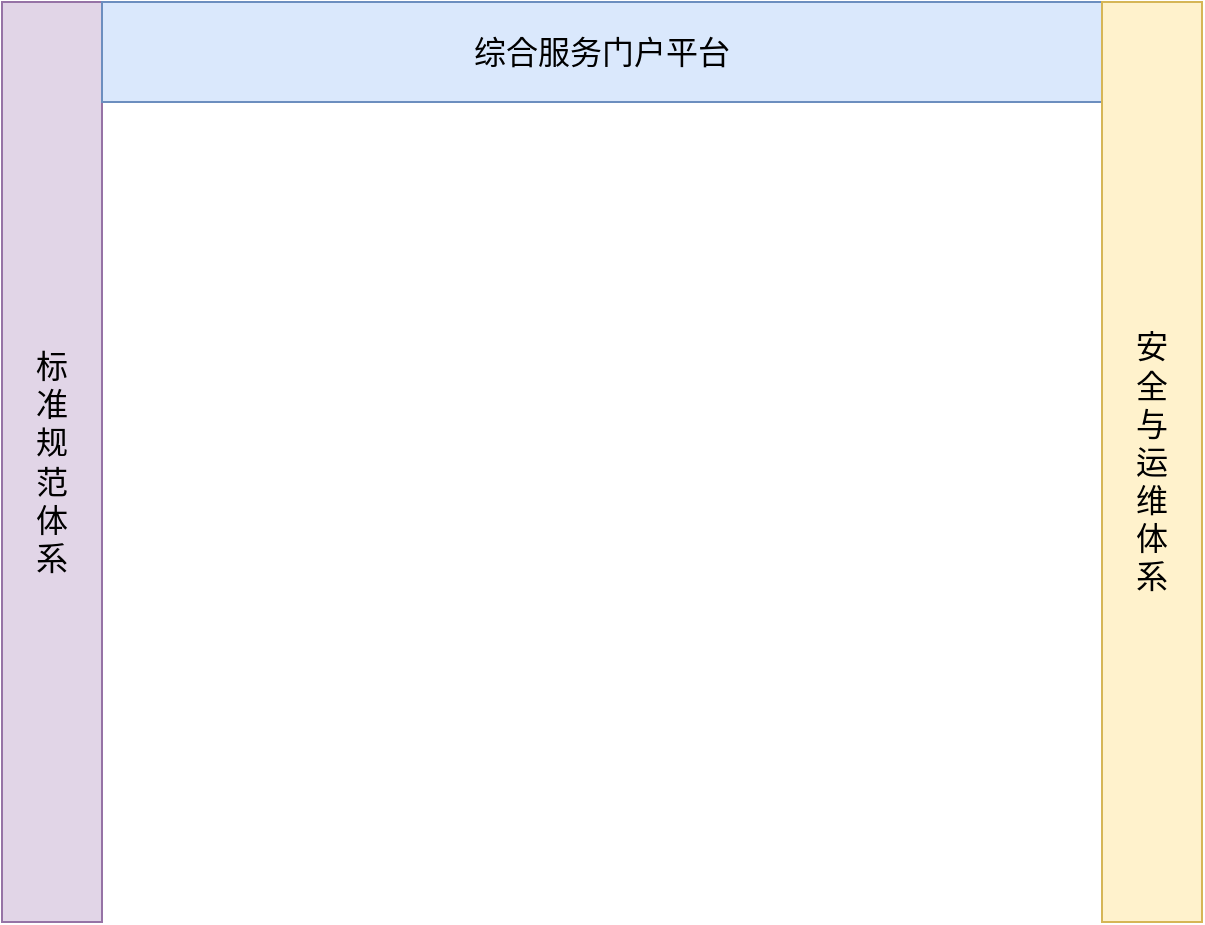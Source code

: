 <mxfile version="22.1.3" type="github">
  <diagram name="第 1 页" id="6ehILTZNI4lyt17EN-mb">
    <mxGraphModel dx="1426" dy="759" grid="1" gridSize="10" guides="1" tooltips="1" connect="1" arrows="1" fold="1" page="1" pageScale="1" pageWidth="827" pageHeight="1169" math="0" shadow="0">
      <root>
        <mxCell id="0" />
        <mxCell id="1" parent="0" />
        <mxCell id="IjrRH-RlgfanoPqCsa8J-4" value="标准规范体系" style="rounded=0;whiteSpace=wrap;html=1;fillColor=#e1d5e7;strokeColor=#9673a6;horizontal=1;fontSize=16;spacingLeft=10;spacingRight=10;" vertex="1" parent="1">
          <mxGeometry x="114" y="300" width="50" height="460" as="geometry" />
        </mxCell>
        <mxCell id="IjrRH-RlgfanoPqCsa8J-6" value="综合服务门户平台" style="rounded=0;whiteSpace=wrap;html=1;fillColor=#dae8fc;strokeColor=#6c8ebf;fontSize=16;" vertex="1" parent="1">
          <mxGeometry x="164" y="300" width="500" height="50" as="geometry" />
        </mxCell>
        <mxCell id="IjrRH-RlgfanoPqCsa8J-7" value="安全与运维体系" style="rounded=0;whiteSpace=wrap;html=1;fillColor=#fff2cc;strokeColor=#d6b656;horizontal=1;fontSize=16;spacingLeft=10;spacingRight=10;" vertex="1" parent="1">
          <mxGeometry x="664" y="300" width="50" height="460" as="geometry" />
        </mxCell>
      </root>
    </mxGraphModel>
  </diagram>
</mxfile>
